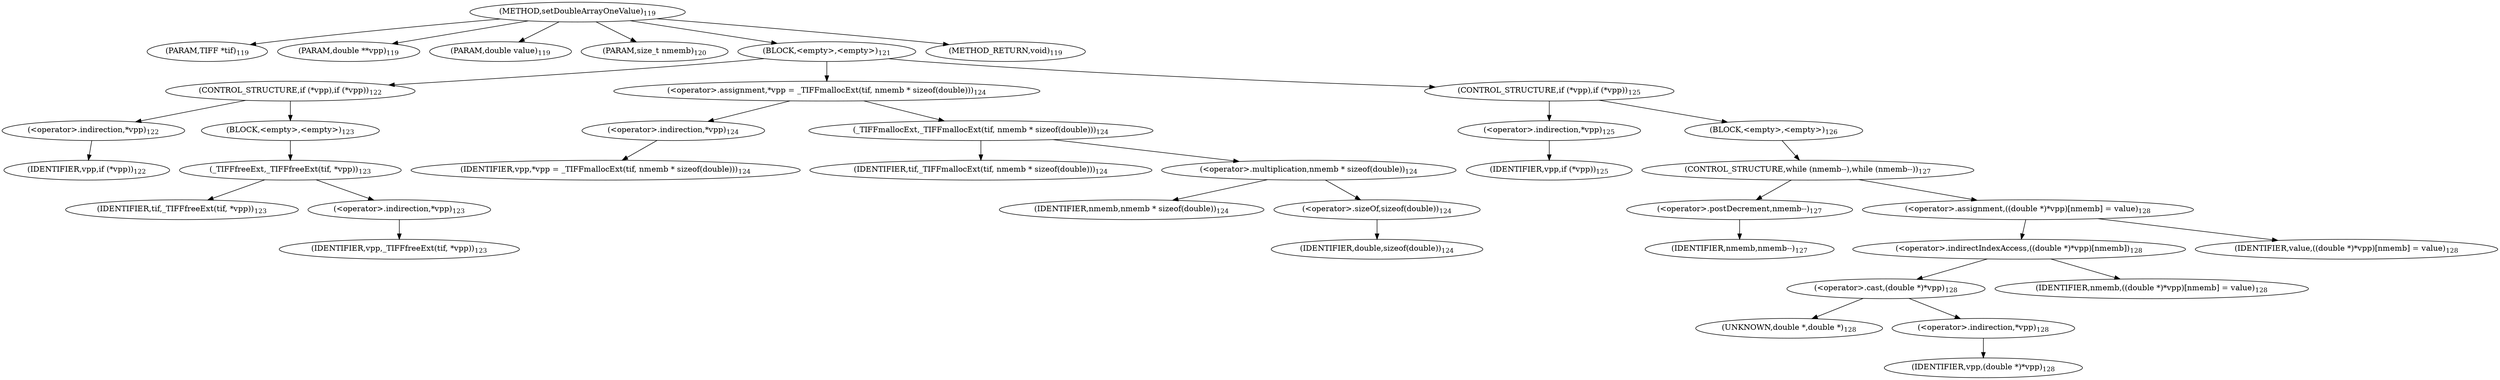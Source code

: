 digraph "setDoubleArrayOneValue" {  
"39896" [label = <(METHOD,setDoubleArrayOneValue)<SUB>119</SUB>> ]
"39897" [label = <(PARAM,TIFF *tif)<SUB>119</SUB>> ]
"39898" [label = <(PARAM,double **vpp)<SUB>119</SUB>> ]
"39899" [label = <(PARAM,double value)<SUB>119</SUB>> ]
"39900" [label = <(PARAM,size_t nmemb)<SUB>120</SUB>> ]
"39901" [label = <(BLOCK,&lt;empty&gt;,&lt;empty&gt;)<SUB>121</SUB>> ]
"39902" [label = <(CONTROL_STRUCTURE,if (*vpp),if (*vpp))<SUB>122</SUB>> ]
"39903" [label = <(&lt;operator&gt;.indirection,*vpp)<SUB>122</SUB>> ]
"39904" [label = <(IDENTIFIER,vpp,if (*vpp))<SUB>122</SUB>> ]
"39905" [label = <(BLOCK,&lt;empty&gt;,&lt;empty&gt;)<SUB>123</SUB>> ]
"39906" [label = <(_TIFFfreeExt,_TIFFfreeExt(tif, *vpp))<SUB>123</SUB>> ]
"39907" [label = <(IDENTIFIER,tif,_TIFFfreeExt(tif, *vpp))<SUB>123</SUB>> ]
"39908" [label = <(&lt;operator&gt;.indirection,*vpp)<SUB>123</SUB>> ]
"39909" [label = <(IDENTIFIER,vpp,_TIFFfreeExt(tif, *vpp))<SUB>123</SUB>> ]
"39910" [label = <(&lt;operator&gt;.assignment,*vpp = _TIFFmallocExt(tif, nmemb * sizeof(double)))<SUB>124</SUB>> ]
"39911" [label = <(&lt;operator&gt;.indirection,*vpp)<SUB>124</SUB>> ]
"39912" [label = <(IDENTIFIER,vpp,*vpp = _TIFFmallocExt(tif, nmemb * sizeof(double)))<SUB>124</SUB>> ]
"39913" [label = <(_TIFFmallocExt,_TIFFmallocExt(tif, nmemb * sizeof(double)))<SUB>124</SUB>> ]
"39914" [label = <(IDENTIFIER,tif,_TIFFmallocExt(tif, nmemb * sizeof(double)))<SUB>124</SUB>> ]
"39915" [label = <(&lt;operator&gt;.multiplication,nmemb * sizeof(double))<SUB>124</SUB>> ]
"39916" [label = <(IDENTIFIER,nmemb,nmemb * sizeof(double))<SUB>124</SUB>> ]
"39917" [label = <(&lt;operator&gt;.sizeOf,sizeof(double))<SUB>124</SUB>> ]
"39918" [label = <(IDENTIFIER,double,sizeof(double))<SUB>124</SUB>> ]
"39919" [label = <(CONTROL_STRUCTURE,if (*vpp),if (*vpp))<SUB>125</SUB>> ]
"39920" [label = <(&lt;operator&gt;.indirection,*vpp)<SUB>125</SUB>> ]
"39921" [label = <(IDENTIFIER,vpp,if (*vpp))<SUB>125</SUB>> ]
"39922" [label = <(BLOCK,&lt;empty&gt;,&lt;empty&gt;)<SUB>126</SUB>> ]
"39923" [label = <(CONTROL_STRUCTURE,while (nmemb--),while (nmemb--))<SUB>127</SUB>> ]
"39924" [label = <(&lt;operator&gt;.postDecrement,nmemb--)<SUB>127</SUB>> ]
"39925" [label = <(IDENTIFIER,nmemb,nmemb--)<SUB>127</SUB>> ]
"39926" [label = <(&lt;operator&gt;.assignment,((double *)*vpp)[nmemb] = value)<SUB>128</SUB>> ]
"39927" [label = <(&lt;operator&gt;.indirectIndexAccess,((double *)*vpp)[nmemb])<SUB>128</SUB>> ]
"39928" [label = <(&lt;operator&gt;.cast,(double *)*vpp)<SUB>128</SUB>> ]
"39929" [label = <(UNKNOWN,double *,double *)<SUB>128</SUB>> ]
"39930" [label = <(&lt;operator&gt;.indirection,*vpp)<SUB>128</SUB>> ]
"39931" [label = <(IDENTIFIER,vpp,(double *)*vpp)<SUB>128</SUB>> ]
"39932" [label = <(IDENTIFIER,nmemb,((double *)*vpp)[nmemb] = value)<SUB>128</SUB>> ]
"39933" [label = <(IDENTIFIER,value,((double *)*vpp)[nmemb] = value)<SUB>128</SUB>> ]
"39934" [label = <(METHOD_RETURN,void)<SUB>119</SUB>> ]
  "39896" -> "39897" 
  "39896" -> "39898" 
  "39896" -> "39899" 
  "39896" -> "39900" 
  "39896" -> "39901" 
  "39896" -> "39934" 
  "39901" -> "39902" 
  "39901" -> "39910" 
  "39901" -> "39919" 
  "39902" -> "39903" 
  "39902" -> "39905" 
  "39903" -> "39904" 
  "39905" -> "39906" 
  "39906" -> "39907" 
  "39906" -> "39908" 
  "39908" -> "39909" 
  "39910" -> "39911" 
  "39910" -> "39913" 
  "39911" -> "39912" 
  "39913" -> "39914" 
  "39913" -> "39915" 
  "39915" -> "39916" 
  "39915" -> "39917" 
  "39917" -> "39918" 
  "39919" -> "39920" 
  "39919" -> "39922" 
  "39920" -> "39921" 
  "39922" -> "39923" 
  "39923" -> "39924" 
  "39923" -> "39926" 
  "39924" -> "39925" 
  "39926" -> "39927" 
  "39926" -> "39933" 
  "39927" -> "39928" 
  "39927" -> "39932" 
  "39928" -> "39929" 
  "39928" -> "39930" 
  "39930" -> "39931" 
}

